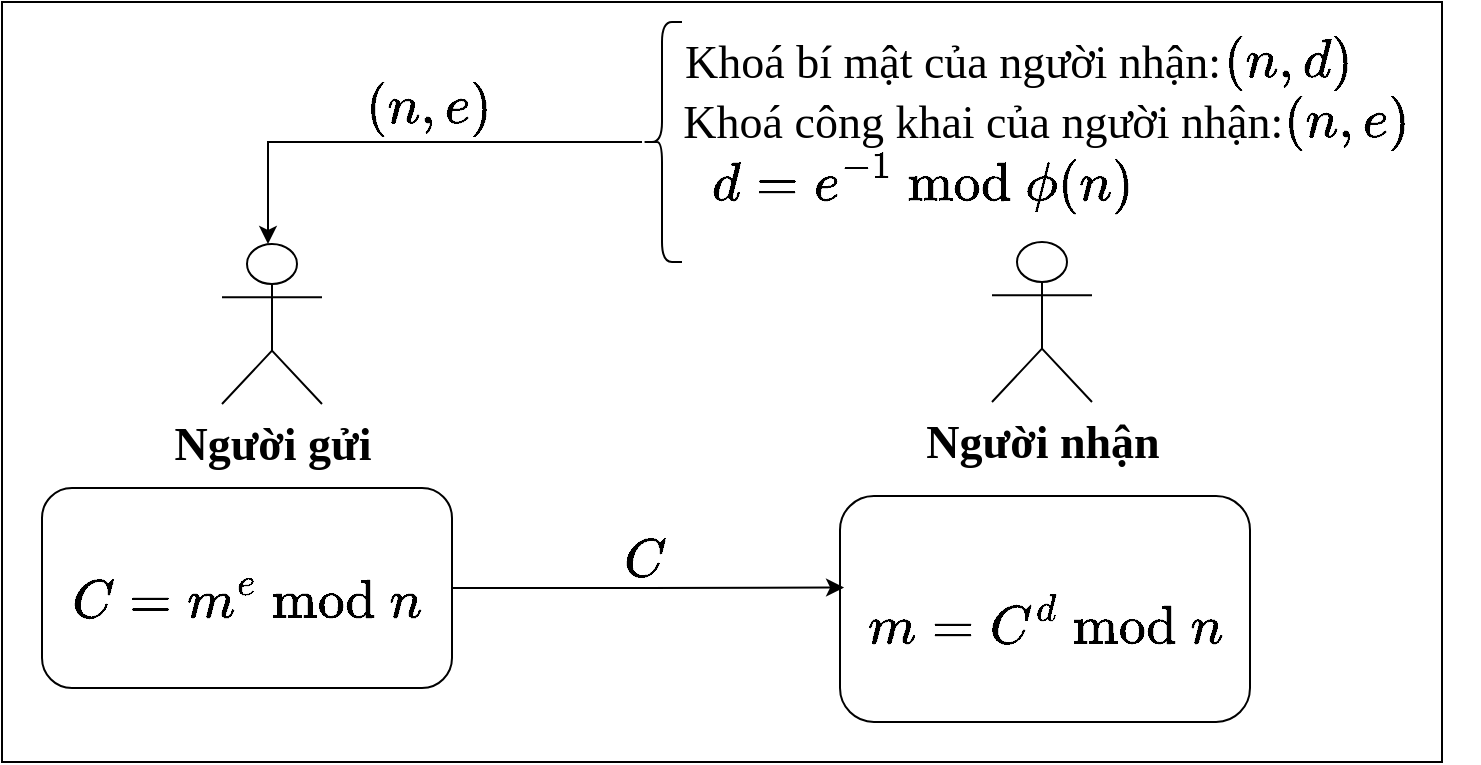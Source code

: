 <mxfile version="28.0.6">
  <diagram name="Page-1" id="zp_pjIEAR72tDuzp3WbZ">
    <mxGraphModel dx="1097" dy="596" grid="1" gridSize="10" guides="1" tooltips="1" connect="1" arrows="1" fold="1" page="1" pageScale="1" pageWidth="827" pageHeight="1169" math="1" shadow="0">
      <root>
        <mxCell id="0" />
        <mxCell id="1" parent="0" />
        <mxCell id="8KXjDMzFBjp-nOxU9ci0-1" value="" style="rounded=0;whiteSpace=wrap;html=1;" vertex="1" parent="1">
          <mxGeometry x="680" y="140" width="720" height="380" as="geometry" />
        </mxCell>
        <mxCell id="8KXjDMzFBjp-nOxU9ci0-2" value="&lt;b&gt;&lt;font face=&quot;Times New Roman&quot; style=&quot;font-size: 23px;&quot;&gt;Người gửi&lt;/font&gt;&lt;/b&gt;" style="shape=umlActor;verticalLabelPosition=bottom;verticalAlign=top;html=1;outlineConnect=0;" vertex="1" parent="1">
          <mxGeometry x="790" y="261" width="50" height="80" as="geometry" />
        </mxCell>
        <mxCell id="8KXjDMzFBjp-nOxU9ci0-3" value="&lt;br&gt;&lt;div&gt;&lt;font style=&quot;font-size: 23px;&quot;&gt;$$C=m^e \text{ mod } n$$&lt;/font&gt;&lt;/div&gt;" style="rounded=1;whiteSpace=wrap;html=1;" vertex="1" parent="1">
          <mxGeometry x="700" y="383" width="205" height="100" as="geometry" />
        </mxCell>
        <mxCell id="8KXjDMzFBjp-nOxU9ci0-4" value="&lt;b&gt;&lt;font face=&quot;Times New Roman&quot; style=&quot;font-size: 23px;&quot;&gt;Người nhận&lt;/font&gt;&lt;/b&gt;" style="shape=umlActor;verticalLabelPosition=bottom;verticalAlign=top;html=1;outlineConnect=0;" vertex="1" parent="1">
          <mxGeometry x="1175" y="260" width="50" height="80" as="geometry" />
        </mxCell>
        <mxCell id="8KXjDMzFBjp-nOxU9ci0-5" value="&lt;br&gt;&lt;div&gt;&lt;font style=&quot;font-size: 23px;&quot;&gt;$$m=C^d \text{ mod } n$$&lt;/font&gt;&lt;/div&gt;" style="rounded=1;whiteSpace=wrap;html=1;" vertex="1" parent="1">
          <mxGeometry x="1099" y="387" width="205" height="113" as="geometry" />
        </mxCell>
        <mxCell id="8KXjDMzFBjp-nOxU9ci0-8" style="edgeStyle=orthogonalEdgeStyle;rounded=0;orthogonalLoop=1;jettySize=auto;html=1;entryX=0.01;entryY=0.405;entryDx=0;entryDy=0;entryPerimeter=0;" edge="1" parent="1" source="8KXjDMzFBjp-nOxU9ci0-3" target="8KXjDMzFBjp-nOxU9ci0-5">
          <mxGeometry relative="1" as="geometry" />
        </mxCell>
        <mxCell id="8KXjDMzFBjp-nOxU9ci0-9" value="&lt;font style=&quot;font-size: 23px;&quot;&gt;$$C$$&lt;/font&gt;" style="text;html=1;align=center;verticalAlign=middle;resizable=0;points=[];autosize=1;strokeColor=none;fillColor=none;" vertex="1" parent="1">
          <mxGeometry x="956" y="400" width="90" height="40" as="geometry" />
        </mxCell>
        <mxCell id="8KXjDMzFBjp-nOxU9ci0-10" value="&lt;font style=&quot;font-size: 23px;&quot;&gt;$$(n, d)$$&lt;/font&gt;" style="text;html=1;align=center;verticalAlign=middle;resizable=0;points=[];autosize=1;strokeColor=none;fillColor=none;" vertex="1" parent="1">
          <mxGeometry x="1257.5" y="150" width="130" height="40" as="geometry" />
        </mxCell>
        <mxCell id="8KXjDMzFBjp-nOxU9ci0-12" value="&lt;font face=&quot;Times New Roman&quot; style=&quot;font-size: 23px;&quot;&gt;Khoá bí mật của người nhận:&lt;/font&gt;" style="text;html=1;align=center;verticalAlign=middle;resizable=0;points=[];autosize=1;strokeColor=none;fillColor=none;" vertex="1" parent="1">
          <mxGeometry x="1010" y="150" width="290" height="40" as="geometry" />
        </mxCell>
        <mxCell id="8KXjDMzFBjp-nOxU9ci0-13" value="&lt;font face=&quot;Times New Roman&quot; style=&quot;font-size: 23px;&quot;&gt;Khoá công khai của người nhận:&amp;nbsp;&lt;/font&gt;" style="text;html=1;align=center;verticalAlign=middle;resizable=0;points=[];autosize=1;strokeColor=none;fillColor=none;" vertex="1" parent="1">
          <mxGeometry x="1008" y="180" width="330" height="40" as="geometry" />
        </mxCell>
        <mxCell id="8KXjDMzFBjp-nOxU9ci0-14" value="&lt;font style=&quot;font-size: 23px;&quot;&gt;$$d=e^{-1} \text{ mod } &amp;nbsp;\phi(n)$$&lt;/font&gt;" style="text;html=1;align=center;verticalAlign=middle;resizable=0;points=[];autosize=1;strokeColor=none;fillColor=none;" vertex="1" parent="1">
          <mxGeometry x="960" y="210" width="360" height="40" as="geometry" />
        </mxCell>
        <mxCell id="8KXjDMzFBjp-nOxU9ci0-15" value="&lt;span style=&quot;caret-color: rgb(0, 0, 0); color: rgb(0, 0, 0); font-family: Helvetica; font-size: 23px; font-style: normal; font-variant-caps: normal; font-weight: 400; letter-spacing: normal; text-align: center; text-indent: 0px; text-transform: none; white-space: nowrap; word-spacing: 0px; -webkit-text-stroke-width: 0px; background-color: rgb(236, 236, 236); text-decoration: none; float: none; display: inline !important;&quot;&gt;$$(n,e)$$&lt;/span&gt;" style="text;whiteSpace=wrap;html=1;" vertex="1" parent="1">
          <mxGeometry x="860" y="150" width="100" height="50" as="geometry" />
        </mxCell>
        <mxCell id="8KXjDMzFBjp-nOxU9ci0-17" value="&lt;span style=&quot;caret-color: rgb(0, 0, 0); color: rgb(0, 0, 0); font-family: Helvetica; font-size: 23px; font-style: normal; font-variant-caps: normal; font-weight: 400; letter-spacing: normal; text-align: center; text-indent: 0px; text-transform: none; white-space: nowrap; word-spacing: 0px; -webkit-text-stroke-width: 0px; background-color: rgb(236, 236, 236); text-decoration: none; float: none; display: inline !important;&quot;&gt;$$(n,e)$$&lt;/span&gt;" style="text;whiteSpace=wrap;html=1;" vertex="1" parent="1">
          <mxGeometry x="1318.5" y="157" width="100" height="50" as="geometry" />
        </mxCell>
        <mxCell id="8KXjDMzFBjp-nOxU9ci0-21" style="edgeStyle=orthogonalEdgeStyle;rounded=0;orthogonalLoop=1;jettySize=auto;html=1;exitX=0.1;exitY=0.5;exitDx=0;exitDy=0;exitPerimeter=0;" edge="1" parent="1">
          <mxGeometry relative="1" as="geometry">
            <mxPoint x="1000" y="210" as="sourcePoint" />
            <mxPoint x="813" y="261" as="targetPoint" />
            <Array as="points">
              <mxPoint x="813" y="210" />
            </Array>
          </mxGeometry>
        </mxCell>
        <mxCell id="8KXjDMzFBjp-nOxU9ci0-18" value="" style="shape=curlyBracket;whiteSpace=wrap;html=1;rounded=1;labelPosition=left;verticalLabelPosition=middle;align=right;verticalAlign=middle;" vertex="1" parent="1">
          <mxGeometry x="1000" y="150" width="20" height="120" as="geometry" />
        </mxCell>
      </root>
    </mxGraphModel>
  </diagram>
</mxfile>
